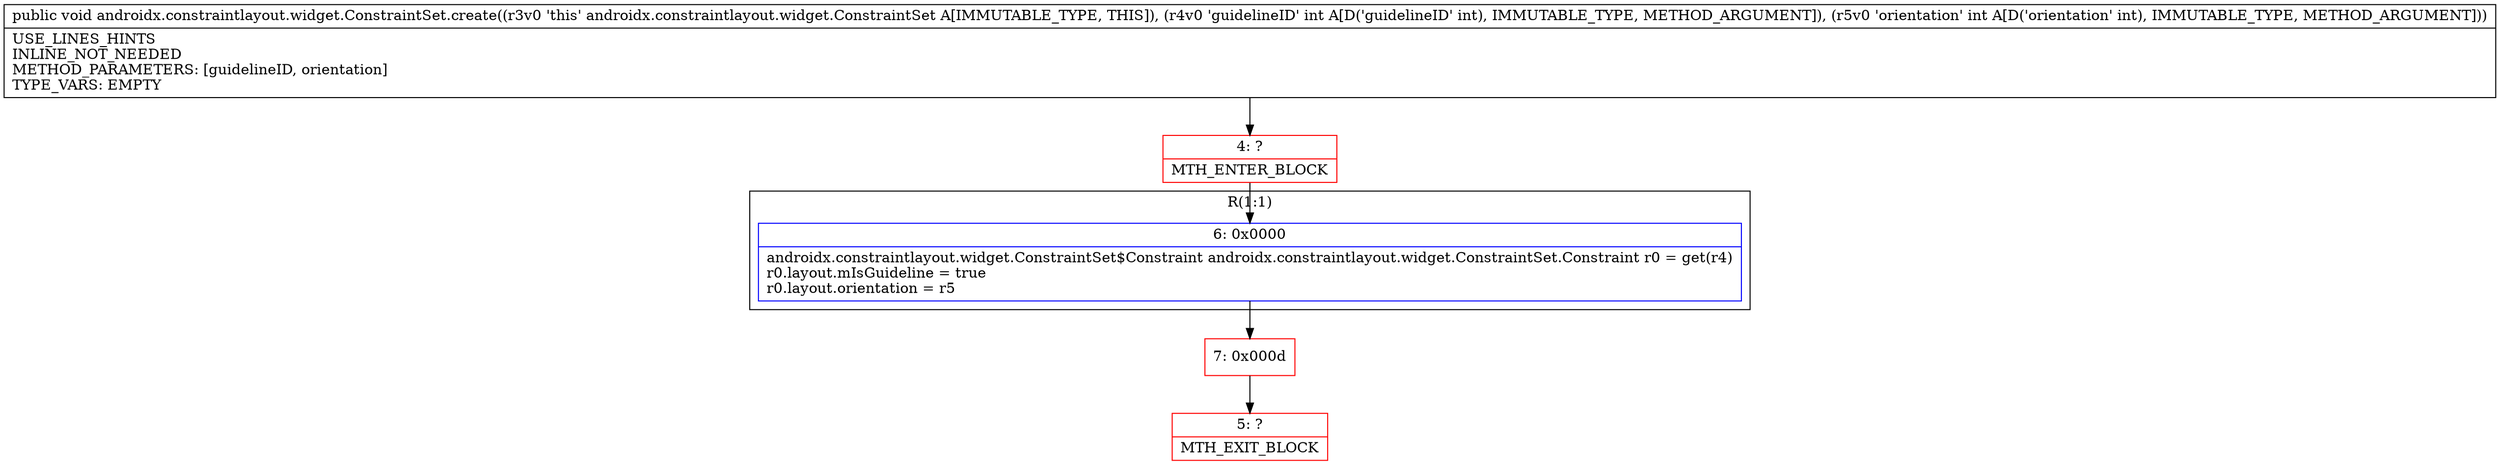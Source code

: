 digraph "CFG forandroidx.constraintlayout.widget.ConstraintSet.create(II)V" {
subgraph cluster_Region_1456242033 {
label = "R(1:1)";
node [shape=record,color=blue];
Node_6 [shape=record,label="{6\:\ 0x0000|androidx.constraintlayout.widget.ConstraintSet$Constraint androidx.constraintlayout.widget.ConstraintSet.Constraint r0 = get(r4)\lr0.layout.mIsGuideline = true\lr0.layout.orientation = r5\l}"];
}
Node_4 [shape=record,color=red,label="{4\:\ ?|MTH_ENTER_BLOCK\l}"];
Node_7 [shape=record,color=red,label="{7\:\ 0x000d}"];
Node_5 [shape=record,color=red,label="{5\:\ ?|MTH_EXIT_BLOCK\l}"];
MethodNode[shape=record,label="{public void androidx.constraintlayout.widget.ConstraintSet.create((r3v0 'this' androidx.constraintlayout.widget.ConstraintSet A[IMMUTABLE_TYPE, THIS]), (r4v0 'guidelineID' int A[D('guidelineID' int), IMMUTABLE_TYPE, METHOD_ARGUMENT]), (r5v0 'orientation' int A[D('orientation' int), IMMUTABLE_TYPE, METHOD_ARGUMENT]))  | USE_LINES_HINTS\lINLINE_NOT_NEEDED\lMETHOD_PARAMETERS: [guidelineID, orientation]\lTYPE_VARS: EMPTY\l}"];
MethodNode -> Node_4;Node_6 -> Node_7;
Node_4 -> Node_6;
Node_7 -> Node_5;
}

